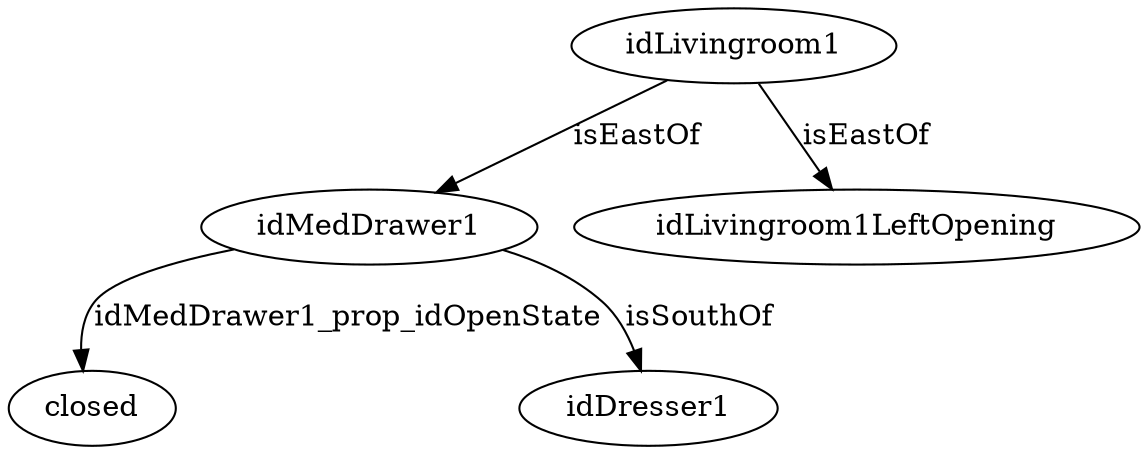 strict digraph  {
idLivingroom1 [node_type=entity_node, root=root];
idMedDrawer1;
closed;
idLivingroom1LeftOpening;
idDresser1;
idLivingroom1 -> idLivingroom1LeftOpening  [edge_type=relationship, label=isEastOf];
idLivingroom1 -> idMedDrawer1  [edge_type=relationship, label=isEastOf];
idMedDrawer1 -> closed  [edge_type=property, label=idMedDrawer1_prop_idOpenState];
idMedDrawer1 -> idDresser1  [edge_type=relationship, label=isSouthOf];
}
